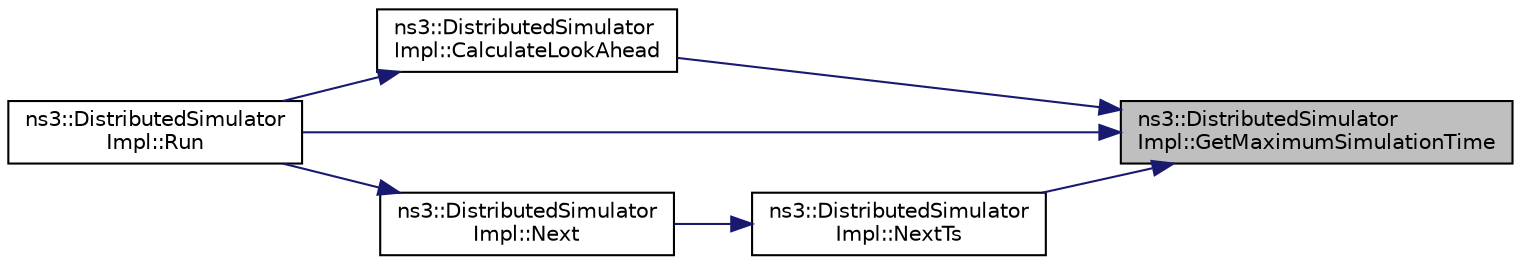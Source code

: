 digraph "ns3::DistributedSimulatorImpl::GetMaximumSimulationTime"
{
 // LATEX_PDF_SIZE
  edge [fontname="Helvetica",fontsize="10",labelfontname="Helvetica",labelfontsize="10"];
  node [fontname="Helvetica",fontsize="10",shape=record];
  rankdir="RL";
  Node1 [label="ns3::DistributedSimulator\lImpl::GetMaximumSimulationTime",height=0.2,width=0.4,color="black", fillcolor="grey75", style="filled", fontcolor="black",tooltip="Get the maximum representable simulation time."];
  Node1 -> Node2 [dir="back",color="midnightblue",fontsize="10",style="solid",fontname="Helvetica"];
  Node2 [label="ns3::DistributedSimulator\lImpl::CalculateLookAhead",height=0.2,width=0.4,color="black", fillcolor="white", style="filled",URL="$classns3_1_1_distributed_simulator_impl.html#a9f0890339d4631f5eeda05ac46cc824f",tooltip="Calculate lookahead constraint based on network latency."];
  Node2 -> Node3 [dir="back",color="midnightblue",fontsize="10",style="solid",fontname="Helvetica"];
  Node3 [label="ns3::DistributedSimulator\lImpl::Run",height=0.2,width=0.4,color="black", fillcolor="white", style="filled",URL="$classns3_1_1_distributed_simulator_impl.html#a5a2cd016631eac7f93dba3b08ab0e0dd",tooltip="Run the simulation."];
  Node1 -> Node4 [dir="back",color="midnightblue",fontsize="10",style="solid",fontname="Helvetica"];
  Node4 [label="ns3::DistributedSimulator\lImpl::NextTs",height=0.2,width=0.4,color="black", fillcolor="white", style="filled",URL="$classns3_1_1_distributed_simulator_impl.html#ae92163c604bd440b078b5f8c96ab0dc5",tooltip="Get the timestep of the next event."];
  Node4 -> Node5 [dir="back",color="midnightblue",fontsize="10",style="solid",fontname="Helvetica"];
  Node5 [label="ns3::DistributedSimulator\lImpl::Next",height=0.2,width=0.4,color="black", fillcolor="white", style="filled",URL="$classns3_1_1_distributed_simulator_impl.html#a18309140409ceea0996a43c0a3294845",tooltip="Get the time of the next event, as returned by NextTs()."];
  Node5 -> Node3 [dir="back",color="midnightblue",fontsize="10",style="solid",fontname="Helvetica"];
  Node1 -> Node3 [dir="back",color="midnightblue",fontsize="10",style="solid",fontname="Helvetica"];
}
